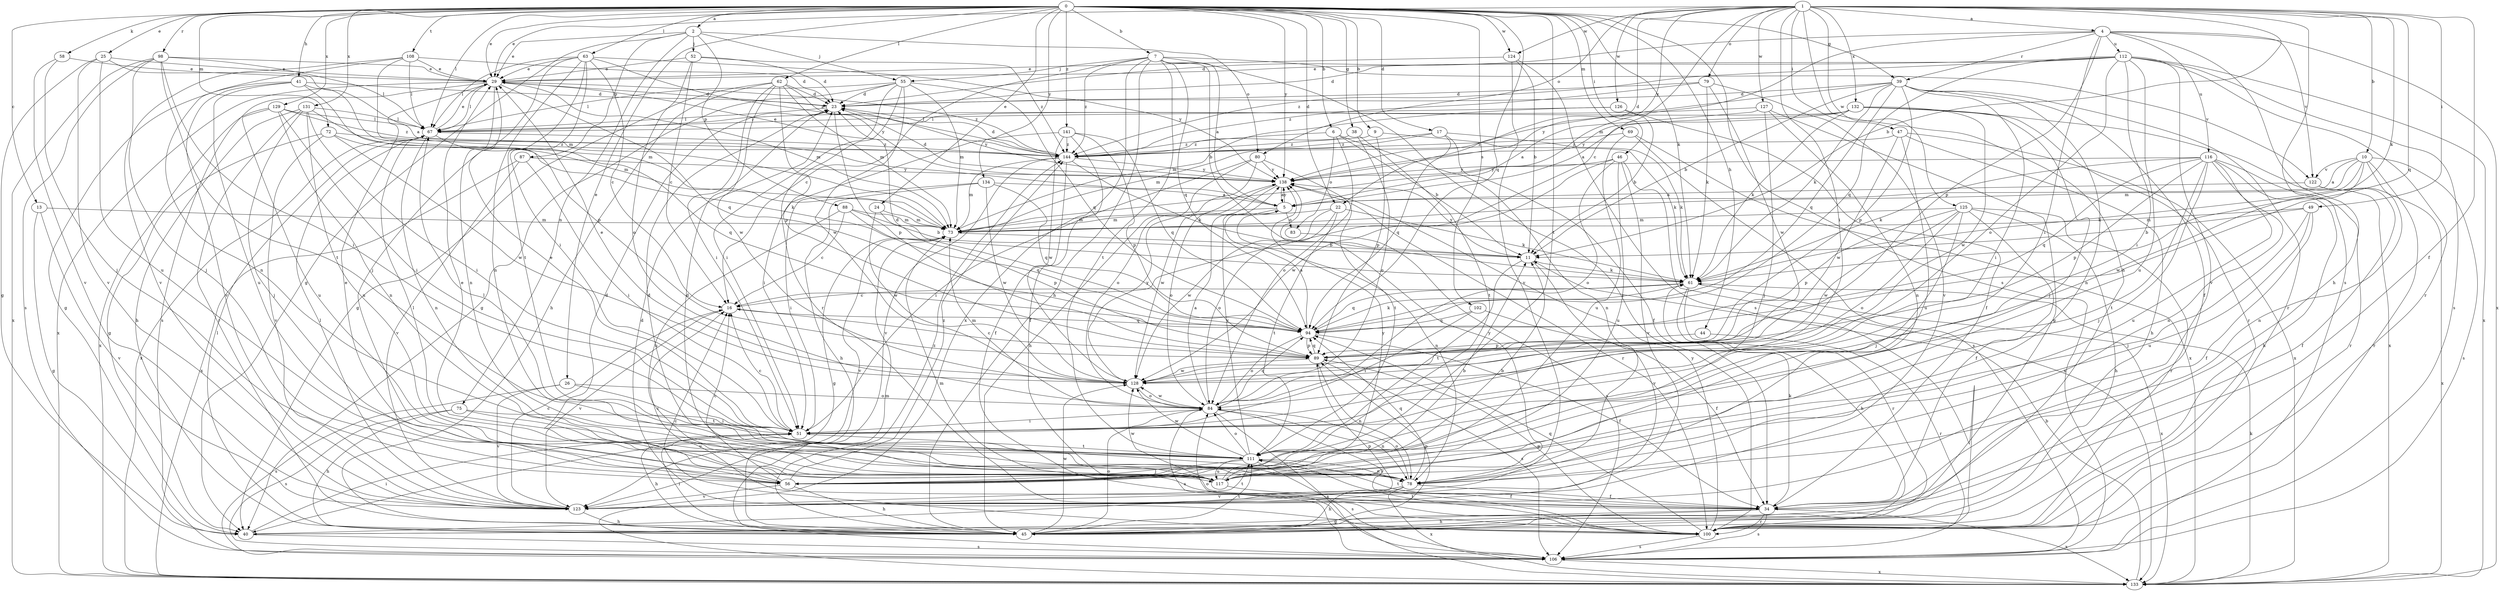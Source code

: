 strict digraph  {
0;
1;
2;
4;
5;
6;
7;
9;
10;
11;
13;
16;
17;
22;
23;
24;
25;
26;
29;
34;
38;
39;
40;
41;
44;
45;
46;
47;
49;
51;
52;
55;
56;
58;
61;
62;
63;
67;
69;
72;
73;
75;
78;
79;
80;
83;
84;
87;
88;
89;
94;
98;
100;
102;
106;
108;
111;
112;
116;
117;
122;
123;
124;
125;
126;
127;
128;
129;
131;
132;
133;
134;
138;
141;
144;
0 -> 2  [label=a];
0 -> 6  [label=b];
0 -> 7  [label=b];
0 -> 9  [label=b];
0 -> 13  [label=c];
0 -> 17  [label=d];
0 -> 22  [label=d];
0 -> 24  [label=e];
0 -> 25  [label=e];
0 -> 26  [label=e];
0 -> 29  [label=e];
0 -> 38  [label=g];
0 -> 39  [label=g];
0 -> 41  [label=h];
0 -> 44  [label=h];
0 -> 46  [label=i];
0 -> 58  [label=k];
0 -> 61  [label=k];
0 -> 62  [label=l];
0 -> 63  [label=l];
0 -> 67  [label=l];
0 -> 69  [label=m];
0 -> 72  [label=m];
0 -> 94  [label=q];
0 -> 98  [label=r];
0 -> 102  [label=s];
0 -> 106  [label=s];
0 -> 108  [label=t];
0 -> 111  [label=t];
0 -> 124  [label=w];
0 -> 129  [label=x];
0 -> 131  [label=x];
0 -> 134  [label=y];
0 -> 138  [label=y];
0 -> 141  [label=z];
1 -> 4  [label=a];
1 -> 10  [label=b];
1 -> 11  [label=b];
1 -> 16  [label=c];
1 -> 22  [label=d];
1 -> 29  [label=e];
1 -> 34  [label=f];
1 -> 45  [label=h];
1 -> 47  [label=i];
1 -> 49  [label=i];
1 -> 51  [label=i];
1 -> 61  [label=k];
1 -> 79  [label=o];
1 -> 80  [label=o];
1 -> 94  [label=q];
1 -> 106  [label=s];
1 -> 124  [label=w];
1 -> 125  [label=w];
1 -> 126  [label=w];
1 -> 127  [label=w];
1 -> 132  [label=x];
1 -> 138  [label=y];
2 -> 29  [label=e];
2 -> 40  [label=g];
2 -> 52  [label=j];
2 -> 55  [label=j];
2 -> 75  [label=n];
2 -> 80  [label=o];
2 -> 87  [label=p];
2 -> 88  [label=p];
4 -> 23  [label=d];
4 -> 45  [label=h];
4 -> 51  [label=i];
4 -> 73  [label=m];
4 -> 89  [label=p];
4 -> 112  [label=u];
4 -> 116  [label=u];
4 -> 122  [label=v];
4 -> 133  [label=x];
4 -> 39  [label=r];
5 -> 73  [label=m];
5 -> 78  [label=n];
5 -> 83  [label=o];
5 -> 138  [label=y];
6 -> 11  [label=b];
6 -> 78  [label=n];
6 -> 83  [label=o];
6 -> 84  [label=o];
6 -> 144  [label=z];
7 -> 5  [label=a];
7 -> 11  [label=b];
7 -> 16  [label=c];
7 -> 45  [label=h];
7 -> 55  [label=j];
7 -> 94  [label=q];
7 -> 100  [label=r];
7 -> 111  [label=t];
7 -> 122  [label=v];
7 -> 133  [label=x];
7 -> 144  [label=z];
9 -> 61  [label=k];
9 -> 89  [label=p];
9 -> 144  [label=z];
10 -> 5  [label=a];
10 -> 61  [label=k];
10 -> 73  [label=m];
10 -> 78  [label=n];
10 -> 100  [label=r];
10 -> 106  [label=s];
10 -> 122  [label=v];
10 -> 128  [label=w];
11 -> 61  [label=k];
11 -> 111  [label=t];
11 -> 123  [label=v];
11 -> 138  [label=y];
13 -> 40  [label=g];
13 -> 73  [label=m];
13 -> 123  [label=v];
16 -> 94  [label=q];
16 -> 123  [label=v];
17 -> 34  [label=f];
17 -> 61  [label=k];
17 -> 73  [label=m];
17 -> 94  [label=q];
17 -> 144  [label=z];
22 -> 61  [label=k];
22 -> 73  [label=m];
22 -> 84  [label=o];
22 -> 111  [label=t];
22 -> 128  [label=w];
23 -> 67  [label=l];
23 -> 89  [label=p];
23 -> 138  [label=y];
24 -> 73  [label=m];
24 -> 89  [label=p];
24 -> 128  [label=w];
25 -> 5  [label=a];
25 -> 29  [label=e];
25 -> 40  [label=g];
25 -> 117  [label=u];
25 -> 123  [label=v];
26 -> 84  [label=o];
26 -> 106  [label=s];
26 -> 111  [label=t];
26 -> 123  [label=v];
29 -> 23  [label=d];
29 -> 67  [label=l];
29 -> 73  [label=m];
29 -> 78  [label=n];
29 -> 94  [label=q];
29 -> 106  [label=s];
29 -> 133  [label=x];
29 -> 144  [label=z];
34 -> 16  [label=c];
34 -> 40  [label=g];
34 -> 45  [label=h];
34 -> 61  [label=k];
34 -> 100  [label=r];
34 -> 106  [label=s];
34 -> 111  [label=t];
34 -> 133  [label=x];
38 -> 84  [label=o];
38 -> 111  [label=t];
38 -> 144  [label=z];
39 -> 11  [label=b];
39 -> 23  [label=d];
39 -> 34  [label=f];
39 -> 51  [label=i];
39 -> 61  [label=k];
39 -> 78  [label=n];
39 -> 89  [label=p];
39 -> 94  [label=q];
39 -> 100  [label=r];
39 -> 138  [label=y];
40 -> 51  [label=i];
40 -> 89  [label=p];
40 -> 106  [label=s];
41 -> 23  [label=d];
41 -> 40  [label=g];
41 -> 73  [label=m];
41 -> 89  [label=p];
41 -> 117  [label=u];
41 -> 123  [label=v];
44 -> 89  [label=p];
44 -> 100  [label=r];
45 -> 51  [label=i];
45 -> 67  [label=l];
45 -> 84  [label=o];
45 -> 89  [label=p];
45 -> 111  [label=t];
45 -> 128  [label=w];
45 -> 144  [label=z];
46 -> 84  [label=o];
46 -> 117  [label=u];
46 -> 123  [label=v];
46 -> 128  [label=w];
46 -> 133  [label=x];
46 -> 138  [label=y];
47 -> 45  [label=h];
47 -> 117  [label=u];
47 -> 128  [label=w];
47 -> 133  [label=x];
47 -> 144  [label=z];
49 -> 11  [label=b];
49 -> 34  [label=f];
49 -> 56  [label=j];
49 -> 73  [label=m];
49 -> 117  [label=u];
51 -> 16  [label=c];
51 -> 29  [label=e];
51 -> 45  [label=h];
51 -> 111  [label=t];
52 -> 16  [label=c];
52 -> 23  [label=d];
52 -> 29  [label=e];
52 -> 84  [label=o];
52 -> 144  [label=z];
55 -> 23  [label=d];
55 -> 40  [label=g];
55 -> 51  [label=i];
55 -> 67  [label=l];
55 -> 73  [label=m];
55 -> 94  [label=q];
55 -> 100  [label=r];
55 -> 128  [label=w];
56 -> 11  [label=b];
56 -> 16  [label=c];
56 -> 23  [label=d];
56 -> 29  [label=e];
56 -> 45  [label=h];
56 -> 123  [label=v];
56 -> 144  [label=z];
58 -> 29  [label=e];
58 -> 56  [label=j];
58 -> 123  [label=v];
61 -> 16  [label=c];
61 -> 45  [label=h];
61 -> 94  [label=q];
61 -> 100  [label=r];
61 -> 133  [label=x];
62 -> 23  [label=d];
62 -> 40  [label=g];
62 -> 45  [label=h];
62 -> 51  [label=i];
62 -> 73  [label=m];
62 -> 89  [label=p];
62 -> 128  [label=w];
62 -> 138  [label=y];
63 -> 16  [label=c];
63 -> 29  [label=e];
63 -> 51  [label=i];
63 -> 56  [label=j];
63 -> 67  [label=l];
63 -> 78  [label=n];
63 -> 111  [label=t];
63 -> 138  [label=y];
63 -> 144  [label=z];
67 -> 29  [label=e];
67 -> 78  [label=n];
67 -> 94  [label=q];
67 -> 133  [label=x];
67 -> 144  [label=z];
69 -> 106  [label=s];
69 -> 117  [label=u];
69 -> 133  [label=x];
69 -> 144  [label=z];
72 -> 40  [label=g];
72 -> 61  [label=k];
72 -> 123  [label=v];
72 -> 128  [label=w];
72 -> 144  [label=z];
73 -> 11  [label=b];
73 -> 40  [label=g];
73 -> 123  [label=v];
75 -> 45  [label=h];
75 -> 51  [label=i];
75 -> 106  [label=s];
75 -> 117  [label=u];
78 -> 23  [label=d];
78 -> 34  [label=f];
78 -> 45  [label=h];
78 -> 84  [label=o];
78 -> 94  [label=q];
78 -> 123  [label=v];
78 -> 133  [label=x];
78 -> 138  [label=y];
79 -> 23  [label=d];
79 -> 61  [label=k];
79 -> 123  [label=v];
79 -> 128  [label=w];
79 -> 144  [label=z];
80 -> 45  [label=h];
80 -> 51  [label=i];
80 -> 84  [label=o];
80 -> 111  [label=t];
80 -> 138  [label=y];
83 -> 106  [label=s];
84 -> 5  [label=a];
84 -> 51  [label=i];
84 -> 73  [label=m];
84 -> 78  [label=n];
84 -> 94  [label=q];
84 -> 100  [label=r];
84 -> 106  [label=s];
84 -> 128  [label=w];
84 -> 133  [label=x];
87 -> 51  [label=i];
87 -> 123  [label=v];
87 -> 133  [label=x];
87 -> 138  [label=y];
88 -> 11  [label=b];
88 -> 16  [label=c];
88 -> 73  [label=m];
88 -> 94  [label=q];
88 -> 117  [label=u];
89 -> 16  [label=c];
89 -> 78  [label=n];
89 -> 94  [label=q];
89 -> 106  [label=s];
89 -> 128  [label=w];
94 -> 5  [label=a];
94 -> 23  [label=d];
94 -> 34  [label=f];
94 -> 61  [label=k];
94 -> 84  [label=o];
94 -> 89  [label=p];
98 -> 29  [label=e];
98 -> 51  [label=i];
98 -> 56  [label=j];
98 -> 67  [label=l];
98 -> 106  [label=s];
98 -> 111  [label=t];
98 -> 133  [label=x];
100 -> 16  [label=c];
100 -> 23  [label=d];
100 -> 73  [label=m];
100 -> 89  [label=p];
100 -> 94  [label=q];
100 -> 106  [label=s];
100 -> 111  [label=t];
100 -> 138  [label=y];
102 -> 34  [label=f];
102 -> 51  [label=i];
102 -> 94  [label=q];
106 -> 73  [label=m];
106 -> 84  [label=o];
106 -> 133  [label=x];
108 -> 23  [label=d];
108 -> 29  [label=e];
108 -> 67  [label=l];
108 -> 73  [label=m];
108 -> 78  [label=n];
108 -> 123  [label=v];
111 -> 56  [label=j];
111 -> 67  [label=l];
111 -> 78  [label=n];
111 -> 84  [label=o];
111 -> 106  [label=s];
111 -> 117  [label=u];
111 -> 128  [label=w];
111 -> 138  [label=y];
112 -> 23  [label=d];
112 -> 29  [label=e];
112 -> 51  [label=i];
112 -> 84  [label=o];
112 -> 94  [label=q];
112 -> 100  [label=r];
112 -> 106  [label=s];
112 -> 117  [label=u];
112 -> 123  [label=v];
112 -> 133  [label=x];
112 -> 144  [label=z];
116 -> 45  [label=h];
116 -> 56  [label=j];
116 -> 61  [label=k];
116 -> 78  [label=n];
116 -> 89  [label=p];
116 -> 94  [label=q];
116 -> 100  [label=r];
116 -> 111  [label=t];
116 -> 117  [label=u];
116 -> 138  [label=y];
117 -> 11  [label=b];
117 -> 23  [label=d];
117 -> 29  [label=e];
117 -> 34  [label=f];
117 -> 67  [label=l];
117 -> 128  [label=w];
117 -> 138  [label=y];
122 -> 5  [label=a];
122 -> 34  [label=f];
122 -> 133  [label=x];
123 -> 16  [label=c];
123 -> 45  [label=h];
123 -> 67  [label=l];
123 -> 111  [label=t];
124 -> 11  [label=b];
124 -> 29  [label=e];
124 -> 106  [label=s];
124 -> 123  [label=v];
125 -> 34  [label=f];
125 -> 45  [label=h];
125 -> 56  [label=j];
125 -> 73  [label=m];
125 -> 84  [label=o];
125 -> 89  [label=p];
125 -> 100  [label=r];
125 -> 128  [label=w];
126 -> 11  [label=b];
126 -> 34  [label=f];
126 -> 67  [label=l];
126 -> 73  [label=m];
127 -> 5  [label=a];
127 -> 40  [label=g];
127 -> 56  [label=j];
127 -> 67  [label=l];
127 -> 78  [label=n];
128 -> 29  [label=e];
128 -> 84  [label=o];
128 -> 138  [label=y];
129 -> 51  [label=i];
129 -> 67  [label=l];
129 -> 78  [label=n];
129 -> 117  [label=u];
129 -> 133  [label=x];
129 -> 144  [label=z];
131 -> 45  [label=h];
131 -> 51  [label=i];
131 -> 56  [label=j];
131 -> 67  [label=l];
131 -> 73  [label=m];
131 -> 100  [label=r];
131 -> 117  [label=u];
132 -> 5  [label=a];
132 -> 56  [label=j];
132 -> 61  [label=k];
132 -> 67  [label=l];
132 -> 100  [label=r];
132 -> 128  [label=w];
132 -> 133  [label=x];
132 -> 138  [label=y];
133 -> 11  [label=b];
133 -> 61  [label=k];
134 -> 5  [label=a];
134 -> 45  [label=h];
134 -> 51  [label=i];
134 -> 94  [label=q];
134 -> 128  [label=w];
138 -> 5  [label=a];
138 -> 23  [label=d];
138 -> 84  [label=o];
138 -> 100  [label=r];
138 -> 128  [label=w];
141 -> 34  [label=f];
141 -> 51  [label=i];
141 -> 89  [label=p];
141 -> 94  [label=q];
141 -> 128  [label=w];
141 -> 144  [label=z];
144 -> 23  [label=d];
144 -> 29  [label=e];
144 -> 34  [label=f];
144 -> 61  [label=k];
144 -> 73  [label=m];
144 -> 123  [label=v];
144 -> 138  [label=y];
}
